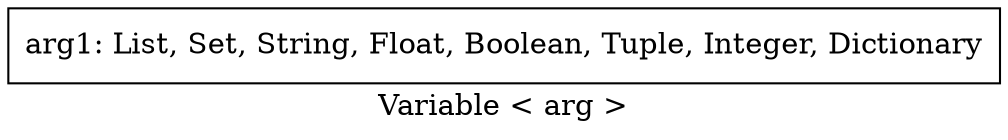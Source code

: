 digraph {
	label="Variable < arg >"
	node [shape=box]
	-2 [label="arg1: List, Set, String, Float, Boolean, Tuple, Integer, Dictionary"]
}
